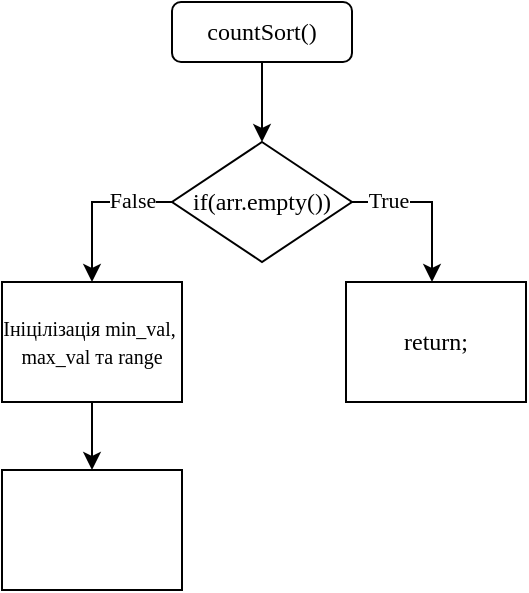 <mxfile version="22.0.3" type="device">
  <diagram name="Page-1" id="VjAzTuWlbBvKl5wt7f5E">
    <mxGraphModel dx="545" dy="319" grid="1" gridSize="9" guides="1" tooltips="1" connect="1" arrows="1" fold="1" page="1" pageScale="1" pageWidth="850" pageHeight="1100" math="0" shadow="0">
      <root>
        <mxCell id="0" />
        <mxCell id="1" parent="0" />
        <mxCell id="d9allw8TYP7CSEPPQ8cC-1" value="&lt;div style=&quot;&quot;&gt;&lt;div style=&quot;&quot;&gt;&lt;font style=&quot;font-size: 12px;&quot;&gt;countSort()&lt;/font&gt;&lt;/div&gt;&lt;/div&gt;" style="rounded=1;whiteSpace=wrap;html=1;fontFamily=Times New Roman;" vertex="1" parent="1">
          <mxGeometry x="310" y="90" width="90" height="30" as="geometry" />
        </mxCell>
        <mxCell id="d9allw8TYP7CSEPPQ8cC-2" value="" style="endArrow=classic;html=1;rounded=0;exitX=0.5;exitY=1;exitDx=0;exitDy=0;fontFamily=Times New Roman;" edge="1" parent="1" source="d9allw8TYP7CSEPPQ8cC-1">
          <mxGeometry width="50" height="50" relative="1" as="geometry">
            <mxPoint x="350" y="260" as="sourcePoint" />
            <mxPoint x="355" y="160" as="targetPoint" />
          </mxGeometry>
        </mxCell>
        <mxCell id="d9allw8TYP7CSEPPQ8cC-3" value="&lt;font&gt;if(arr.empty())&lt;/font&gt;" style="rhombus;whiteSpace=wrap;html=1;fontFamily=Times New Roman;" vertex="1" parent="1">
          <mxGeometry x="310" y="160" width="90" height="60" as="geometry" />
        </mxCell>
        <mxCell id="d9allw8TYP7CSEPPQ8cC-4" value="" style="endArrow=classic;html=1;rounded=0;exitX=0;exitY=0.5;exitDx=0;exitDy=0;fontFamily=Times New Roman;" edge="1" parent="1" source="d9allw8TYP7CSEPPQ8cC-3">
          <mxGeometry width="50" height="50" relative="1" as="geometry">
            <mxPoint x="250" y="320" as="sourcePoint" />
            <mxPoint x="270" y="230" as="targetPoint" />
            <Array as="points">
              <mxPoint x="270" y="190" />
            </Array>
          </mxGeometry>
        </mxCell>
        <mxCell id="d9allw8TYP7CSEPPQ8cC-7" value="False" style="edgeLabel;html=1;align=center;verticalAlign=middle;resizable=0;points=[];fontFamily=Times New Roman;" vertex="1" connectable="0" parent="d9allw8TYP7CSEPPQ8cC-4">
          <mxGeometry x="-0.505" y="-1" relative="1" as="geometry">
            <mxPoint as="offset" />
          </mxGeometry>
        </mxCell>
        <mxCell id="d9allw8TYP7CSEPPQ8cC-5" value="" style="endArrow=classic;html=1;rounded=0;exitX=1;exitY=0.5;exitDx=0;exitDy=0;fontFamily=Times New Roman;" edge="1" parent="1" source="d9allw8TYP7CSEPPQ8cC-3">
          <mxGeometry width="50" height="50" relative="1" as="geometry">
            <mxPoint x="460" y="330" as="sourcePoint" />
            <mxPoint x="440" y="230" as="targetPoint" />
            <Array as="points">
              <mxPoint x="440" y="190" />
            </Array>
          </mxGeometry>
        </mxCell>
        <mxCell id="d9allw8TYP7CSEPPQ8cC-6" value="&lt;font&gt;True&lt;/font&gt;" style="edgeLabel;html=1;align=center;verticalAlign=middle;resizable=0;points=[];fontFamily=Times New Roman;" vertex="1" connectable="0" parent="d9allw8TYP7CSEPPQ8cC-5">
          <mxGeometry x="-0.545" y="1" relative="1" as="geometry">
            <mxPoint as="offset" />
          </mxGeometry>
        </mxCell>
        <mxCell id="d9allw8TYP7CSEPPQ8cC-8" value="&lt;font face=&quot;Times New Roman&quot;&gt;return;&lt;/font&gt;" style="rounded=0;whiteSpace=wrap;html=1;" vertex="1" parent="1">
          <mxGeometry x="397" y="230" width="90" height="60" as="geometry" />
        </mxCell>
        <mxCell id="d9allw8TYP7CSEPPQ8cC-9" value="&lt;div style=&quot;line-height: 40%;&quot;&gt;&lt;pre style=&quot;font-size: 10px; line-height: 40%;&quot;&gt;&lt;font face=&quot;Times New Roman&quot;&gt;Ініцілізація min_val, &lt;/font&gt;&lt;/pre&gt;&lt;pre style=&quot;font-size: 10px; line-height: 40%;&quot;&gt;&lt;font face=&quot;Times New Roman&quot;&gt;max_val та range&lt;/font&gt;&lt;/pre&gt;&lt;/div&gt;" style="rounded=0;whiteSpace=wrap;html=1;align=center;" vertex="1" parent="1">
          <mxGeometry x="225" y="230" width="90" height="60" as="geometry" />
        </mxCell>
        <mxCell id="d9allw8TYP7CSEPPQ8cC-10" value="" style="endArrow=classic;html=1;rounded=0;exitX=0.5;exitY=1;exitDx=0;exitDy=0;" edge="1" parent="1" source="d9allw8TYP7CSEPPQ8cC-9">
          <mxGeometry width="50" height="50" relative="1" as="geometry">
            <mxPoint x="252" y="383" as="sourcePoint" />
            <mxPoint x="270" y="324" as="targetPoint" />
          </mxGeometry>
        </mxCell>
        <mxCell id="d9allw8TYP7CSEPPQ8cC-13" value="" style="rounded=0;whiteSpace=wrap;html=1;strokeColor=default;align=center;verticalAlign=middle;fontFamily=Helvetica;fontSize=12;fontColor=default;fillColor=default;" vertex="1" parent="1">
          <mxGeometry x="225" y="324" width="90" height="60" as="geometry" />
        </mxCell>
      </root>
    </mxGraphModel>
  </diagram>
</mxfile>
